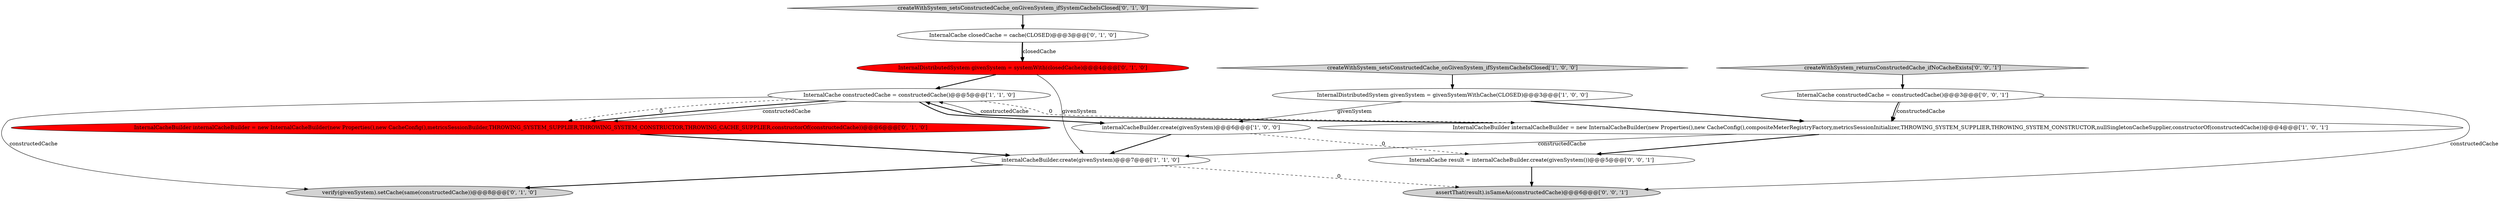 digraph {
3 [style = filled, label = "internalCacheBuilder.create(givenSystem)@@@6@@@['1', '0', '0']", fillcolor = white, shape = ellipse image = "AAA0AAABBB1BBB"];
9 [style = filled, label = "InternalCache closedCache = cache(CLOSED)@@@3@@@['0', '1', '0']", fillcolor = white, shape = ellipse image = "AAA0AAABBB2BBB"];
1 [style = filled, label = "createWithSystem_setsConstructedCache_onGivenSystem_ifSystemCacheIsClosed['1', '0', '0']", fillcolor = lightgray, shape = diamond image = "AAA0AAABBB1BBB"];
14 [style = filled, label = "createWithSystem_returnsConstructedCache_ifNoCacheExists['0', '0', '1']", fillcolor = lightgray, shape = diamond image = "AAA0AAABBB3BBB"];
5 [style = filled, label = "InternalCacheBuilder internalCacheBuilder = new InternalCacheBuilder(new Properties(),new CacheConfig(),compositeMeterRegistryFactory,metricsSessionInitializer,THROWING_SYSTEM_SUPPLIER,THROWING_SYSTEM_CONSTRUCTOR,nullSingletonCacheSupplier,constructorOf(constructedCache))@@@4@@@['1', '0', '1']", fillcolor = white, shape = ellipse image = "AAA0AAABBB1BBB"];
2 [style = filled, label = "InternalCache constructedCache = constructedCache()@@@5@@@['1', '1', '0']", fillcolor = white, shape = ellipse image = "AAA0AAABBB1BBB"];
0 [style = filled, label = "InternalDistributedSystem givenSystem = givenSystemWithCache(CLOSED)@@@3@@@['1', '0', '0']", fillcolor = white, shape = ellipse image = "AAA0AAABBB1BBB"];
11 [style = filled, label = "assertThat(result).isSameAs(constructedCache)@@@6@@@['0', '0', '1']", fillcolor = lightgray, shape = ellipse image = "AAA0AAABBB3BBB"];
13 [style = filled, label = "InternalCache result = internalCacheBuilder.create(givenSystem())@@@5@@@['0', '0', '1']", fillcolor = white, shape = ellipse image = "AAA0AAABBB3BBB"];
6 [style = filled, label = "InternalCacheBuilder internalCacheBuilder = new InternalCacheBuilder(new Properties(),new CacheConfig(),metricsSessionBuilder,THROWING_SYSTEM_SUPPLIER,THROWING_SYSTEM_CONSTRUCTOR,THROWING_CACHE_SUPPLIER,constructorOf(constructedCache))@@@6@@@['0', '1', '0']", fillcolor = red, shape = ellipse image = "AAA1AAABBB2BBB"];
4 [style = filled, label = "internalCacheBuilder.create(givenSystem)@@@7@@@['1', '1', '0']", fillcolor = white, shape = ellipse image = "AAA0AAABBB1BBB"];
12 [style = filled, label = "InternalCache constructedCache = constructedCache()@@@3@@@['0', '0', '1']", fillcolor = white, shape = ellipse image = "AAA0AAABBB3BBB"];
10 [style = filled, label = "verify(givenSystem).setCache(same(constructedCache))@@@8@@@['0', '1', '0']", fillcolor = lightgray, shape = ellipse image = "AAA0AAABBB2BBB"];
8 [style = filled, label = "InternalDistributedSystem givenSystem = systemWith(closedCache)@@@4@@@['0', '1', '0']", fillcolor = red, shape = ellipse image = "AAA1AAABBB2BBB"];
7 [style = filled, label = "createWithSystem_setsConstructedCache_onGivenSystem_ifSystemCacheIsClosed['0', '1', '0']", fillcolor = lightgray, shape = diamond image = "AAA0AAABBB2BBB"];
4->10 [style = bold, label=""];
12->5 [style = bold, label=""];
2->6 [style = bold, label=""];
2->3 [style = bold, label=""];
0->3 [style = solid, label="givenSystem"];
1->0 [style = bold, label=""];
5->4 [style = solid, label="constructedCache"];
9->8 [style = bold, label=""];
3->13 [style = dashed, label="0"];
3->4 [style = bold, label=""];
13->11 [style = bold, label=""];
7->9 [style = bold, label=""];
6->4 [style = bold, label=""];
2->5 [style = dashed, label="0"];
5->2 [style = bold, label=""];
8->2 [style = bold, label=""];
5->13 [style = bold, label=""];
14->12 [style = bold, label=""];
9->8 [style = solid, label="closedCache"];
2->6 [style = solid, label="constructedCache"];
2->6 [style = dashed, label="0"];
2->10 [style = solid, label="constructedCache"];
12->11 [style = solid, label="constructedCache"];
4->11 [style = dashed, label="0"];
12->5 [style = solid, label="constructedCache"];
5->2 [style = solid, label="constructedCache"];
0->5 [style = bold, label=""];
8->4 [style = solid, label="givenSystem"];
}
